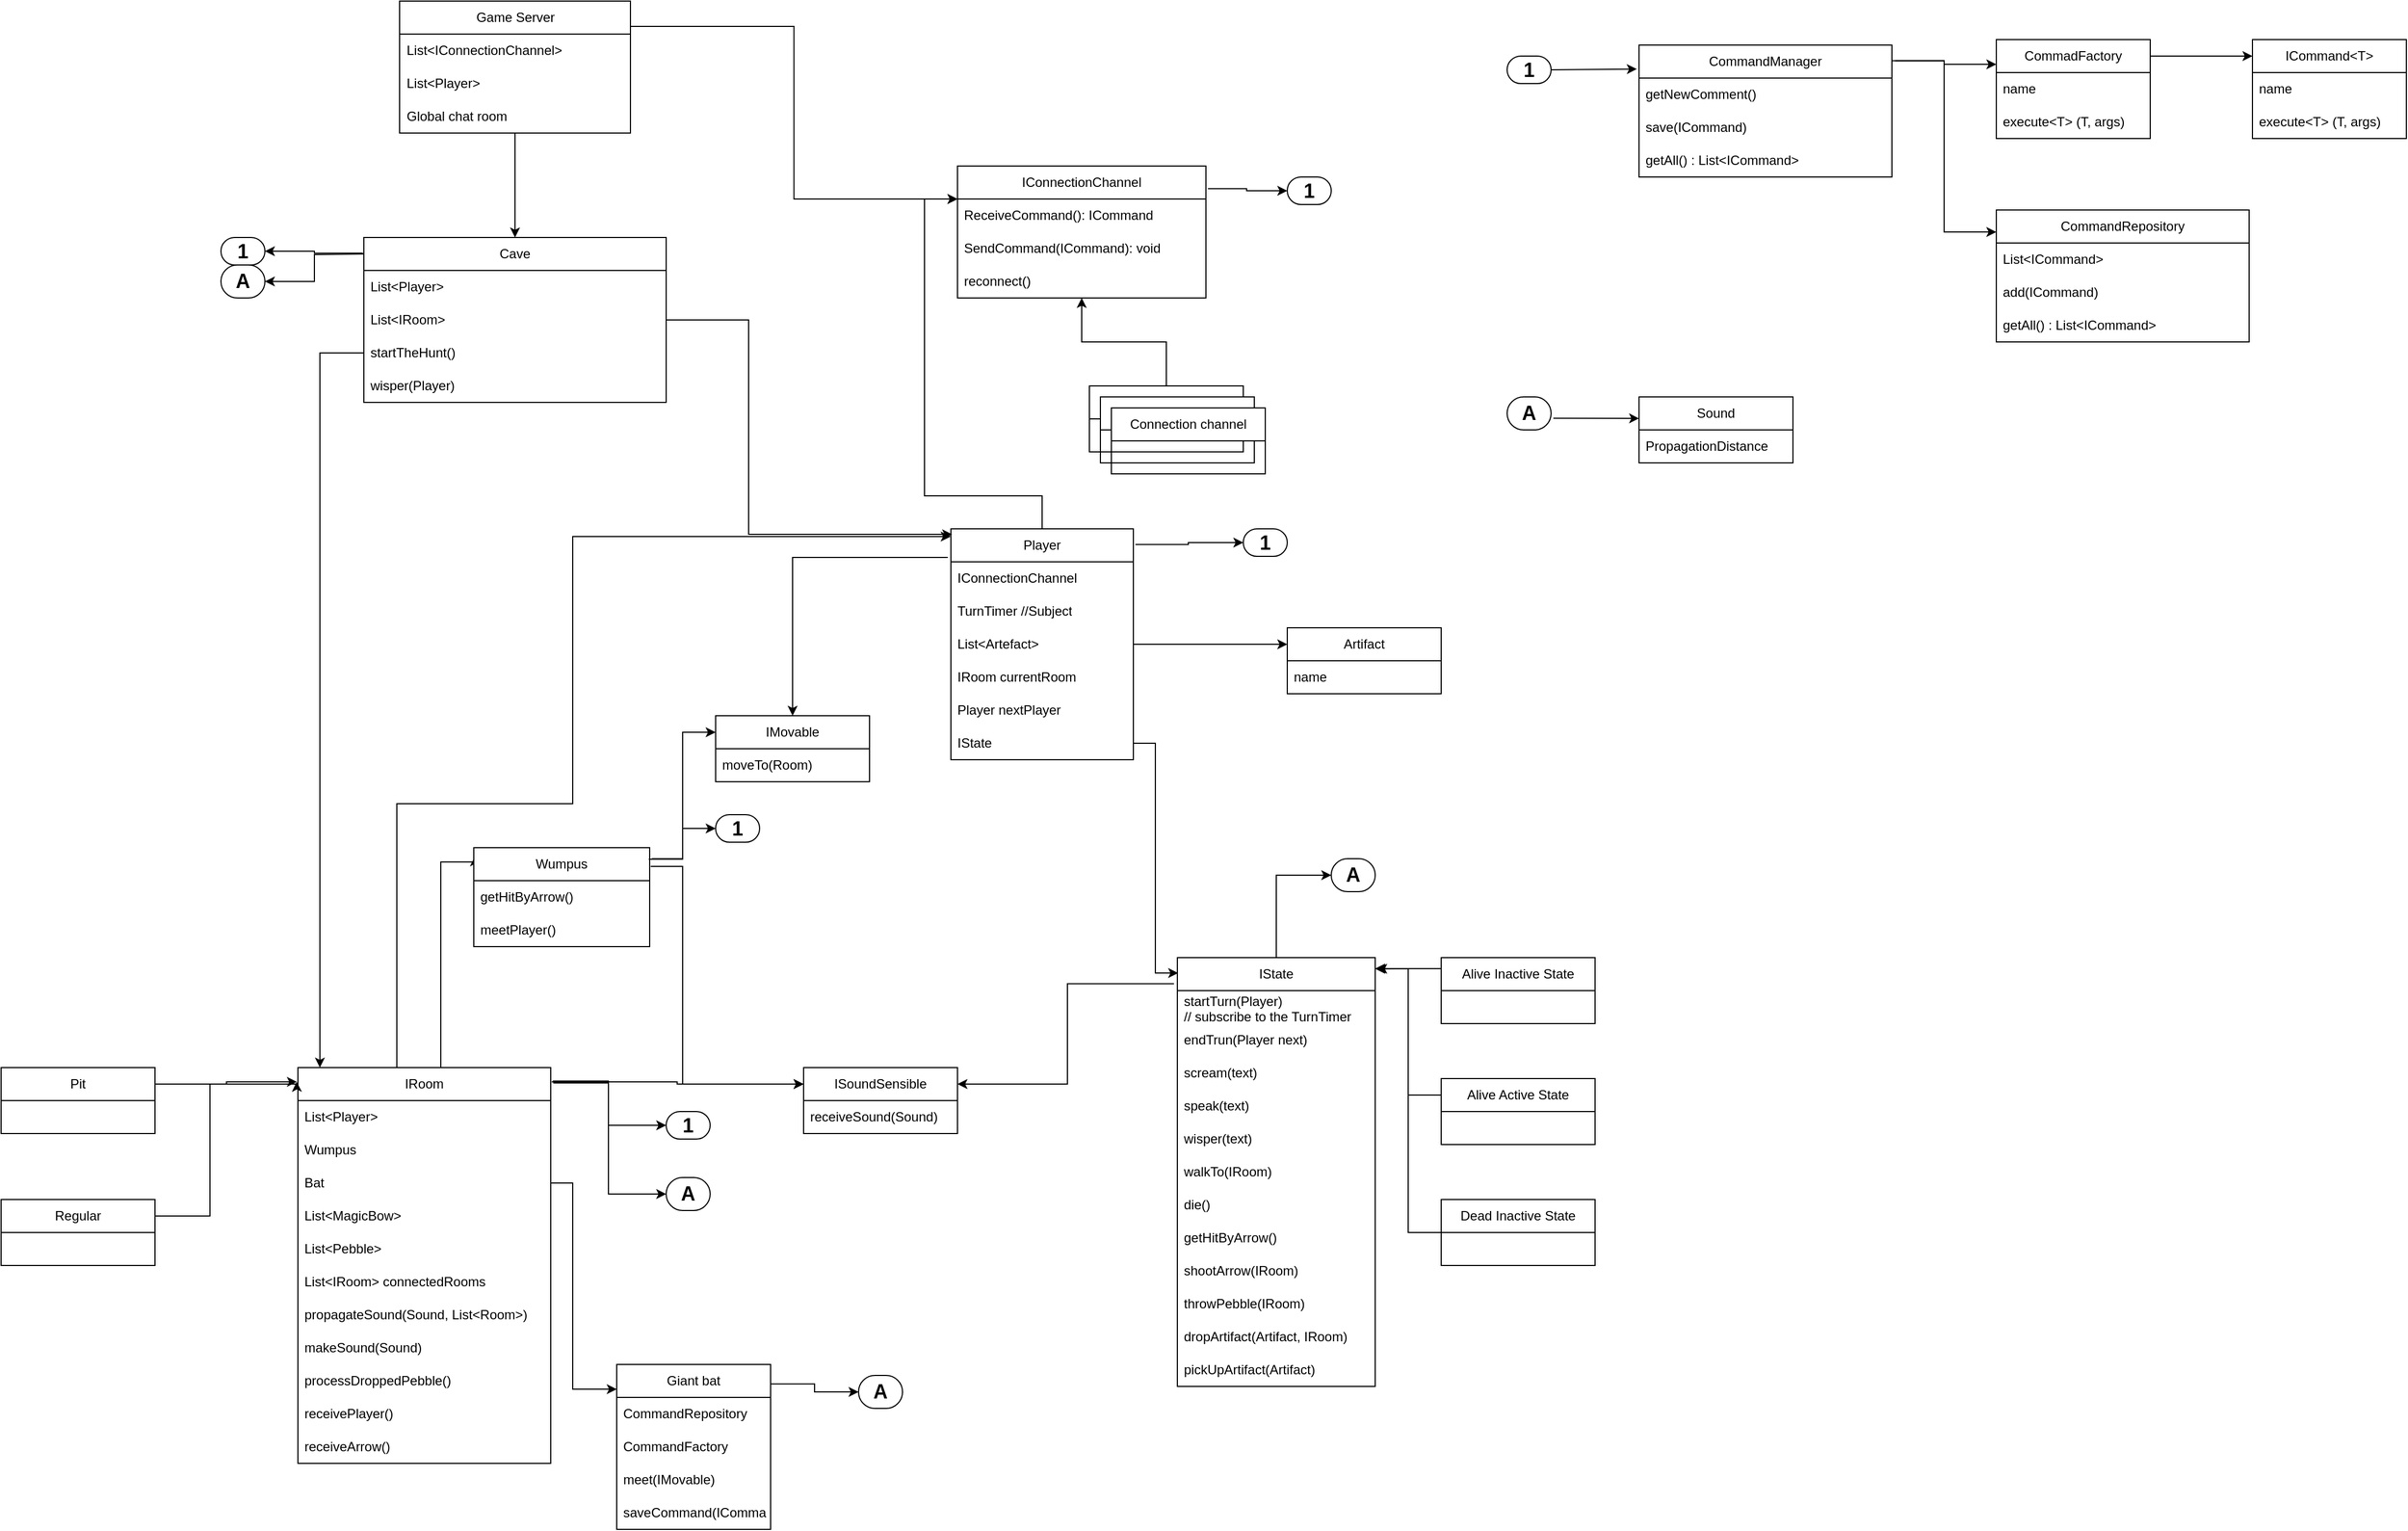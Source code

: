 <mxfile version="20.7.4" type="device"><diagram id="WUSF-0RcLxxnMN2_P921" name="Page-1"><mxGraphModel dx="3012" dy="2507" grid="1" gridSize="10" guides="1" tooltips="1" connect="1" arrows="1" fold="1" page="1" pageScale="1" pageWidth="827" pageHeight="1169" math="0" shadow="0"><root><mxCell id="0"/><mxCell id="1" parent="0"/><mxCell id="GNSdB2UQYnpSyCBs2SAQ-117" style="edgeStyle=orthogonalEdgeStyle;rounded=0;jumpStyle=arc;orthogonalLoop=1;jettySize=auto;html=1;entryX=1;entryY=0.5;entryDx=0;entryDy=0;exitX=-0.003;exitY=0.095;exitDx=0;exitDy=0;exitPerimeter=0;" edge="1" parent="1" source="4XD1L-OZV411vgD6MVe3-1" target="GNSdB2UQYnpSyCBs2SAQ-116"><mxGeometry relative="1" as="geometry"/></mxCell><mxCell id="GNSdB2UQYnpSyCBs2SAQ-124" style="edgeStyle=orthogonalEdgeStyle;rounded=0;jumpStyle=arc;orthogonalLoop=1;jettySize=auto;html=1;entryX=1;entryY=0.5;entryDx=0;entryDy=0;" edge="1" parent="1" target="GNSdB2UQYnpSyCBs2SAQ-123"><mxGeometry relative="1" as="geometry"><mxPoint x="-190" y="20" as="sourcePoint"/></mxGeometry></mxCell><mxCell id="4XD1L-OZV411vgD6MVe3-1" value="Cave" style="swimlane;fontStyle=0;childLayout=stackLayout;horizontal=1;startSize=30;horizontalStack=0;resizeParent=1;resizeParentMax=0;resizeLast=0;collapsible=1;marginBottom=0;whiteSpace=wrap;html=1;" parent="1" vertex="1"><mxGeometry x="-190" y="5" width="275" height="150" as="geometry"/></mxCell><mxCell id="4XD1L-OZV411vgD6MVe3-2" value="List&amp;lt;Player&amp;gt;" style="text;strokeColor=none;fillColor=none;align=left;verticalAlign=middle;spacingLeft=4;spacingRight=4;overflow=hidden;points=[[0,0.5],[1,0.5]];portConstraint=eastwest;rotatable=0;whiteSpace=wrap;html=1;" parent="4XD1L-OZV411vgD6MVe3-1" vertex="1"><mxGeometry y="30" width="275" height="30" as="geometry"/></mxCell><mxCell id="4XD1L-OZV411vgD6MVe3-3" value="List&amp;lt;IRoom&amp;gt;" style="text;strokeColor=none;fillColor=none;align=left;verticalAlign=middle;spacingLeft=4;spacingRight=4;overflow=hidden;points=[[0,0.5],[1,0.5]];portConstraint=eastwest;rotatable=0;whiteSpace=wrap;html=1;" parent="4XD1L-OZV411vgD6MVe3-1" vertex="1"><mxGeometry y="60" width="275" height="30" as="geometry"/></mxCell><mxCell id="4XD1L-OZV411vgD6MVe3-48" value="startTheHunt()" style="text;strokeColor=none;fillColor=none;align=left;verticalAlign=middle;spacingLeft=4;spacingRight=4;overflow=hidden;points=[[0,0.5],[1,0.5]];portConstraint=eastwest;rotatable=0;whiteSpace=wrap;html=1;" parent="4XD1L-OZV411vgD6MVe3-1" vertex="1"><mxGeometry y="90" width="275" height="30" as="geometry"/></mxCell><mxCell id="4XD1L-OZV411vgD6MVe3-49" value="wisper(Player)" style="text;strokeColor=none;fillColor=none;align=left;verticalAlign=middle;spacingLeft=4;spacingRight=4;overflow=hidden;points=[[0,0.5],[1,0.5]];portConstraint=eastwest;rotatable=0;whiteSpace=wrap;html=1;" parent="4XD1L-OZV411vgD6MVe3-1" vertex="1"><mxGeometry y="120" width="275" height="30" as="geometry"/></mxCell><mxCell id="4XD1L-OZV411vgD6MVe3-19" style="edgeStyle=orthogonalEdgeStyle;rounded=0;orthogonalLoop=1;jettySize=auto;html=1;entryX=0;entryY=0.25;entryDx=0;entryDy=0;exitX=0.998;exitY=0.192;exitDx=0;exitDy=0;exitPerimeter=0;" parent="1" source="4XD1L-OZV411vgD6MVe3-5" target="4XD1L-OZV411vgD6MVe3-13" edge="1"><mxGeometry relative="1" as="geometry"/></mxCell><mxCell id="4XD1L-OZV411vgD6MVe3-47" style="edgeStyle=orthogonalEdgeStyle;rounded=0;orthogonalLoop=1;jettySize=auto;html=1;" parent="1" source="4XD1L-OZV411vgD6MVe3-5" target="4XD1L-OZV411vgD6MVe3-1" edge="1"><mxGeometry relative="1" as="geometry"/></mxCell><mxCell id="4XD1L-OZV411vgD6MVe3-5" value="Game Server" style="swimlane;fontStyle=0;childLayout=stackLayout;horizontal=1;startSize=30;horizontalStack=0;resizeParent=1;resizeParentMax=0;resizeLast=0;collapsible=1;marginBottom=0;whiteSpace=wrap;html=1;" parent="1" vertex="1"><mxGeometry x="-157.5" y="-210" width="210" height="120" as="geometry"/></mxCell><mxCell id="4XD1L-OZV411vgD6MVe3-6" value="List&amp;lt;IConnectionChannel&amp;gt;" style="text;strokeColor=none;fillColor=none;align=left;verticalAlign=middle;spacingLeft=4;spacingRight=4;overflow=hidden;points=[[0,0.5],[1,0.5]];portConstraint=eastwest;rotatable=0;whiteSpace=wrap;html=1;" parent="4XD1L-OZV411vgD6MVe3-5" vertex="1"><mxGeometry y="30" width="210" height="30" as="geometry"/></mxCell><mxCell id="4XD1L-OZV411vgD6MVe3-7" value="List&amp;lt;Player&amp;gt;" style="text;strokeColor=none;fillColor=none;align=left;verticalAlign=middle;spacingLeft=4;spacingRight=4;overflow=hidden;points=[[0,0.5],[1,0.5]];portConstraint=eastwest;rotatable=0;whiteSpace=wrap;html=1;" parent="4XD1L-OZV411vgD6MVe3-5" vertex="1"><mxGeometry y="60" width="210" height="30" as="geometry"/></mxCell><mxCell id="4XD1L-OZV411vgD6MVe3-25" value="Global chat room" style="text;strokeColor=none;fillColor=none;align=left;verticalAlign=middle;spacingLeft=4;spacingRight=4;overflow=hidden;points=[[0,0.5],[1,0.5]];portConstraint=eastwest;rotatable=0;whiteSpace=wrap;html=1;" parent="4XD1L-OZV411vgD6MVe3-5" vertex="1"><mxGeometry y="90" width="210" height="30" as="geometry"/></mxCell><mxCell id="4XD1L-OZV411vgD6MVe3-20" style="edgeStyle=orthogonalEdgeStyle;rounded=0;orthogonalLoop=1;jettySize=auto;html=1;entryX=0.5;entryY=1;entryDx=0;entryDy=0;" parent="1" source="4XD1L-OZV411vgD6MVe3-9" target="4XD1L-OZV411vgD6MVe3-13" edge="1"><mxGeometry relative="1" as="geometry"/></mxCell><mxCell id="4XD1L-OZV411vgD6MVe3-9" value="Connection channel" style="swimlane;fontStyle=0;childLayout=stackLayout;horizontal=1;startSize=30;horizontalStack=0;resizeParent=1;resizeParentMax=0;resizeLast=0;collapsible=1;marginBottom=0;whiteSpace=wrap;html=1;" parent="1" vertex="1"><mxGeometry x="470" y="140" width="140" height="60" as="geometry"/></mxCell><mxCell id="GNSdB2UQYnpSyCBs2SAQ-88" style="edgeStyle=orthogonalEdgeStyle;rounded=0;jumpStyle=arc;orthogonalLoop=1;jettySize=auto;html=1;exitX=1.008;exitY=0.172;exitDx=0;exitDy=0;exitPerimeter=0;" edge="1" parent="1" source="4XD1L-OZV411vgD6MVe3-13" target="GNSdB2UQYnpSyCBs2SAQ-87"><mxGeometry relative="1" as="geometry"/></mxCell><mxCell id="4XD1L-OZV411vgD6MVe3-13" value="IConnectionChannel" style="swimlane;fontStyle=0;childLayout=stackLayout;horizontal=1;startSize=30;horizontalStack=0;resizeParent=1;resizeParentMax=0;resizeLast=0;collapsible=1;marginBottom=0;whiteSpace=wrap;html=1;" parent="1" vertex="1"><mxGeometry x="350" y="-60" width="226" height="120" as="geometry"/></mxCell><mxCell id="4XD1L-OZV411vgD6MVe3-75" value="ReceiveCommand(): ICommand" style="text;strokeColor=none;fillColor=none;align=left;verticalAlign=middle;spacingLeft=4;spacingRight=4;overflow=hidden;points=[[0,0.5],[1,0.5]];portConstraint=eastwest;rotatable=0;whiteSpace=wrap;html=1;" parent="4XD1L-OZV411vgD6MVe3-13" vertex="1"><mxGeometry y="30" width="226" height="30" as="geometry"/></mxCell><mxCell id="4XD1L-OZV411vgD6MVe3-97" value="SendCommand(ICommand): void" style="text;strokeColor=none;fillColor=none;align=left;verticalAlign=middle;spacingLeft=4;spacingRight=4;overflow=hidden;points=[[0,0.5],[1,0.5]];portConstraint=eastwest;rotatable=0;whiteSpace=wrap;html=1;" parent="4XD1L-OZV411vgD6MVe3-13" vertex="1"><mxGeometry y="60" width="226" height="30" as="geometry"/></mxCell><mxCell id="GNSdB2UQYnpSyCBs2SAQ-100" value="reconnect()" style="text;strokeColor=none;fillColor=none;align=left;verticalAlign=middle;spacingLeft=4;spacingRight=4;overflow=hidden;points=[[0,0.5],[1,0.5]];portConstraint=eastwest;rotatable=0;whiteSpace=wrap;html=1;" vertex="1" parent="4XD1L-OZV411vgD6MVe3-13"><mxGeometry y="90" width="226" height="30" as="geometry"/></mxCell><mxCell id="4XD1L-OZV411vgD6MVe3-17" value="Connection channel" style="swimlane;fontStyle=0;childLayout=stackLayout;horizontal=1;startSize=30;horizontalStack=0;resizeParent=1;resizeParentMax=0;resizeLast=0;collapsible=1;marginBottom=0;whiteSpace=wrap;html=1;" parent="1" vertex="1"><mxGeometry x="480" y="150" width="140" height="60" as="geometry"/></mxCell><mxCell id="4XD1L-OZV411vgD6MVe3-18" value="Connection channel" style="swimlane;fontStyle=0;childLayout=stackLayout;horizontal=1;startSize=30;horizontalStack=0;resizeParent=1;resizeParentMax=0;resizeLast=0;collapsible=1;marginBottom=0;whiteSpace=wrap;html=1;" parent="1" vertex="1"><mxGeometry x="490" y="160" width="140" height="60" as="geometry"/></mxCell><mxCell id="4XD1L-OZV411vgD6MVe3-61" style="edgeStyle=orthogonalEdgeStyle;rounded=0;orthogonalLoop=1;jettySize=auto;html=1;exitX=0.5;exitY=0;exitDx=0;exitDy=0;entryX=0;entryY=0.25;entryDx=0;entryDy=0;" parent="1" source="4XD1L-OZV411vgD6MVe3-28" target="4XD1L-OZV411vgD6MVe3-13" edge="1"><mxGeometry relative="1" as="geometry"><Array as="points"><mxPoint x="414" y="240"/><mxPoint x="320" y="240"/><mxPoint x="320" y="23"/></Array></mxGeometry></mxCell><mxCell id="GNSdB2UQYnpSyCBs2SAQ-5" style="edgeStyle=orthogonalEdgeStyle;rounded=0;orthogonalLoop=1;jettySize=auto;html=1;exitX=-0.017;exitY=-0.133;exitDx=0;exitDy=0;exitPerimeter=0;" edge="1" parent="1" source="4XD1L-OZV411vgD6MVe3-29" target="4XD1L-OZV411vgD6MVe3-148"><mxGeometry relative="1" as="geometry"/></mxCell><mxCell id="GNSdB2UQYnpSyCBs2SAQ-91" style="edgeStyle=orthogonalEdgeStyle;rounded=0;jumpStyle=arc;orthogonalLoop=1;jettySize=auto;html=1;entryX=0;entryY=0.5;entryDx=0;entryDy=0;exitX=1.011;exitY=0.068;exitDx=0;exitDy=0;exitPerimeter=0;" edge="1" parent="1" source="4XD1L-OZV411vgD6MVe3-28" target="GNSdB2UQYnpSyCBs2SAQ-90"><mxGeometry relative="1" as="geometry"/></mxCell><mxCell id="4XD1L-OZV411vgD6MVe3-28" value="Player" style="swimlane;fontStyle=0;childLayout=stackLayout;horizontal=1;startSize=30;horizontalStack=0;resizeParent=1;resizeParentMax=0;resizeLast=0;collapsible=1;marginBottom=0;whiteSpace=wrap;html=1;" parent="1" vertex="1"><mxGeometry x="344" y="270" width="166" height="210" as="geometry"/></mxCell><mxCell id="4XD1L-OZV411vgD6MVe3-29" value="IConnectionChannel" style="text;strokeColor=none;fillColor=none;align=left;verticalAlign=middle;spacingLeft=4;spacingRight=4;overflow=hidden;points=[[0,0.5],[1,0.5]];portConstraint=eastwest;rotatable=0;whiteSpace=wrap;html=1;" parent="4XD1L-OZV411vgD6MVe3-28" vertex="1"><mxGeometry y="30" width="166" height="30" as="geometry"/></mxCell><mxCell id="4XD1L-OZV411vgD6MVe3-56" value="TurnTimer //Subject" style="text;strokeColor=none;fillColor=none;align=left;verticalAlign=middle;spacingLeft=4;spacingRight=4;overflow=hidden;points=[[0,0.5],[1,0.5]];portConstraint=eastwest;rotatable=0;whiteSpace=wrap;html=1;" parent="4XD1L-OZV411vgD6MVe3-28" vertex="1"><mxGeometry y="60" width="166" height="30" as="geometry"/></mxCell><mxCell id="4XD1L-OZV411vgD6MVe3-30" value="List&amp;lt;Artefact&amp;gt;" style="text;strokeColor=none;fillColor=none;align=left;verticalAlign=middle;spacingLeft=4;spacingRight=4;overflow=hidden;points=[[0,0.5],[1,0.5]];portConstraint=eastwest;rotatable=0;whiteSpace=wrap;html=1;" parent="4XD1L-OZV411vgD6MVe3-28" vertex="1"><mxGeometry y="90" width="166" height="30" as="geometry"/></mxCell><mxCell id="4XD1L-OZV411vgD6MVe3-31" value="IRoom currentRoom" style="text;strokeColor=none;fillColor=none;align=left;verticalAlign=middle;spacingLeft=4;spacingRight=4;overflow=hidden;points=[[0,0.5],[1,0.5]];portConstraint=eastwest;rotatable=0;whiteSpace=wrap;html=1;" parent="4XD1L-OZV411vgD6MVe3-28" vertex="1"><mxGeometry y="120" width="166" height="30" as="geometry"/></mxCell><mxCell id="4XD1L-OZV411vgD6MVe3-32" value="Player nextPlayer" style="text;strokeColor=none;fillColor=none;align=left;verticalAlign=middle;spacingLeft=4;spacingRight=4;overflow=hidden;points=[[0,0.5],[1,0.5]];portConstraint=eastwest;rotatable=0;whiteSpace=wrap;html=1;" parent="4XD1L-OZV411vgD6MVe3-28" vertex="1"><mxGeometry y="150" width="166" height="30" as="geometry"/></mxCell><mxCell id="4XD1L-OZV411vgD6MVe3-62" value="IState" style="text;strokeColor=none;fillColor=none;align=left;verticalAlign=middle;spacingLeft=4;spacingRight=4;overflow=hidden;points=[[0,0.5],[1,0.5]];portConstraint=eastwest;rotatable=0;whiteSpace=wrap;html=1;" parent="4XD1L-OZV411vgD6MVe3-28" vertex="1"><mxGeometry y="180" width="166" height="30" as="geometry"/></mxCell><mxCell id="GNSdB2UQYnpSyCBs2SAQ-75" style="edgeStyle=orthogonalEdgeStyle;rounded=0;jumpStyle=arc;orthogonalLoop=1;jettySize=auto;html=1;exitX=1;exitY=0.25;exitDx=0;exitDy=0;entryX=-0.004;entryY=0.036;entryDx=0;entryDy=0;entryPerimeter=0;" edge="1" parent="1" source="4XD1L-OZV411vgD6MVe3-33" target="4XD1L-OZV411vgD6MVe3-36"><mxGeometry relative="1" as="geometry"/></mxCell><mxCell id="4XD1L-OZV411vgD6MVe3-33" value="Pit" style="swimlane;fontStyle=0;childLayout=stackLayout;horizontal=1;startSize=30;horizontalStack=0;resizeParent=1;resizeParentMax=0;resizeLast=0;collapsible=1;marginBottom=0;whiteSpace=wrap;html=1;" parent="1" vertex="1"><mxGeometry x="-520" y="760" width="140" height="60" as="geometry"/></mxCell><mxCell id="GNSdB2UQYnpSyCBs2SAQ-55" style="edgeStyle=orthogonalEdgeStyle;rounded=0;jumpStyle=arc;orthogonalLoop=1;jettySize=auto;html=1;entryX=0;entryY=0.25;entryDx=0;entryDy=0;exitX=1.004;exitY=0.036;exitDx=0;exitDy=0;exitPerimeter=0;" edge="1" parent="1" source="4XD1L-OZV411vgD6MVe3-36" target="GNSdB2UQYnpSyCBs2SAQ-52"><mxGeometry relative="1" as="geometry"/></mxCell><mxCell id="GNSdB2UQYnpSyCBs2SAQ-63" style="edgeStyle=orthogonalEdgeStyle;rounded=0;jumpStyle=arc;orthogonalLoop=1;jettySize=auto;html=1;exitX=0.25;exitY=0;exitDx=0;exitDy=0;entryX=0.006;entryY=0.087;entryDx=0;entryDy=0;entryPerimeter=0;" edge="1" parent="1" source="4XD1L-OZV411vgD6MVe3-36" target="4XD1L-OZV411vgD6MVe3-98"><mxGeometry relative="1" as="geometry"><Array as="points"><mxPoint x="-120" y="760"/><mxPoint x="-120" y="573"/></Array></mxGeometry></mxCell><mxCell id="GNSdB2UQYnpSyCBs2SAQ-65" style="edgeStyle=orthogonalEdgeStyle;rounded=0;jumpStyle=arc;orthogonalLoop=1;jettySize=auto;html=1;entryX=-0.001;entryY=0.032;entryDx=0;entryDy=0;entryPerimeter=0;" edge="1" parent="1" source="4XD1L-OZV411vgD6MVe3-36" target="4XD1L-OZV411vgD6MVe3-28"><mxGeometry relative="1" as="geometry"><mxPoint x="250" y="260" as="targetPoint"/><Array as="points"><mxPoint x="-160" y="520"/><mxPoint y="520"/><mxPoint y="277"/><mxPoint x="344" y="277"/></Array></mxGeometry></mxCell><mxCell id="GNSdB2UQYnpSyCBs2SAQ-105" style="edgeStyle=orthogonalEdgeStyle;rounded=0;jumpStyle=arc;orthogonalLoop=1;jettySize=auto;html=1;entryX=0;entryY=0.5;entryDx=0;entryDy=0;exitX=1.008;exitY=0.034;exitDx=0;exitDy=0;exitPerimeter=0;" edge="1" parent="1" source="4XD1L-OZV411vgD6MVe3-36" target="GNSdB2UQYnpSyCBs2SAQ-103"><mxGeometry relative="1" as="geometry"/></mxCell><mxCell id="GNSdB2UQYnpSyCBs2SAQ-122" style="edgeStyle=orthogonalEdgeStyle;rounded=0;jumpStyle=arc;orthogonalLoop=1;jettySize=auto;html=1;entryX=0;entryY=0.5;entryDx=0;entryDy=0;exitX=1.01;exitY=0.039;exitDx=0;exitDy=0;exitPerimeter=0;" edge="1" parent="1" source="4XD1L-OZV411vgD6MVe3-36" target="GNSdB2UQYnpSyCBs2SAQ-121"><mxGeometry relative="1" as="geometry"/></mxCell><mxCell id="4XD1L-OZV411vgD6MVe3-36" value="IRoom" style="swimlane;fontStyle=0;childLayout=stackLayout;horizontal=1;startSize=30;horizontalStack=0;resizeParent=1;resizeParentMax=0;resizeLast=0;collapsible=1;marginBottom=0;whiteSpace=wrap;html=1;" parent="1" vertex="1"><mxGeometry x="-250" y="760" width="230" height="360" as="geometry"/></mxCell><mxCell id="4XD1L-OZV411vgD6MVe3-37" value="List&amp;lt;Player&amp;gt;" style="text;strokeColor=none;fillColor=none;align=left;verticalAlign=middle;spacingLeft=4;spacingRight=4;overflow=hidden;points=[[0,0.5],[1,0.5]];portConstraint=eastwest;rotatable=0;whiteSpace=wrap;html=1;" parent="4XD1L-OZV411vgD6MVe3-36" vertex="1"><mxGeometry y="30" width="230" height="30" as="geometry"/></mxCell><mxCell id="4XD1L-OZV411vgD6MVe3-58" value="Wumpus" style="text;strokeColor=none;fillColor=none;align=left;verticalAlign=middle;spacingLeft=4;spacingRight=4;overflow=hidden;points=[[0,0.5],[1,0.5]];portConstraint=eastwest;rotatable=0;whiteSpace=wrap;html=1;" parent="4XD1L-OZV411vgD6MVe3-36" vertex="1"><mxGeometry y="60" width="230" height="30" as="geometry"/></mxCell><mxCell id="4XD1L-OZV411vgD6MVe3-57" value="Bat" style="text;strokeColor=none;fillColor=none;align=left;verticalAlign=middle;spacingLeft=4;spacingRight=4;overflow=hidden;points=[[0,0.5],[1,0.5]];portConstraint=eastwest;rotatable=0;whiteSpace=wrap;html=1;" parent="4XD1L-OZV411vgD6MVe3-36" vertex="1"><mxGeometry y="90" width="230" height="30" as="geometry"/></mxCell><mxCell id="4XD1L-OZV411vgD6MVe3-59" value="List&amp;lt;MagicBow&amp;gt;" style="text;strokeColor=none;fillColor=none;align=left;verticalAlign=middle;spacingLeft=4;spacingRight=4;overflow=hidden;points=[[0,0.5],[1,0.5]];portConstraint=eastwest;rotatable=0;whiteSpace=wrap;html=1;" parent="4XD1L-OZV411vgD6MVe3-36" vertex="1"><mxGeometry y="120" width="230" height="30" as="geometry"/></mxCell><mxCell id="4XD1L-OZV411vgD6MVe3-60" value="List&amp;lt;Pebble&amp;gt;" style="text;strokeColor=none;fillColor=none;align=left;verticalAlign=middle;spacingLeft=4;spacingRight=4;overflow=hidden;points=[[0,0.5],[1,0.5]];portConstraint=eastwest;rotatable=0;whiteSpace=wrap;html=1;" parent="4XD1L-OZV411vgD6MVe3-36" vertex="1"><mxGeometry y="150" width="230" height="30" as="geometry"/></mxCell><mxCell id="4XD1L-OZV411vgD6MVe3-38" value="List&amp;lt;IRoom&amp;gt; connectedRooms" style="text;strokeColor=none;fillColor=none;align=left;verticalAlign=middle;spacingLeft=4;spacingRight=4;overflow=hidden;points=[[0,0.5],[1,0.5]];portConstraint=eastwest;rotatable=0;whiteSpace=wrap;html=1;" parent="4XD1L-OZV411vgD6MVe3-36" vertex="1"><mxGeometry y="180" width="230" height="30" as="geometry"/></mxCell><mxCell id="4XD1L-OZV411vgD6MVe3-125" value="propagateSound(Sound, List&amp;lt;Room&amp;gt;)" style="text;strokeColor=none;fillColor=none;align=left;verticalAlign=middle;spacingLeft=4;spacingRight=4;overflow=hidden;points=[[0,0.5],[1,0.5]];portConstraint=eastwest;rotatable=0;whiteSpace=wrap;html=1;" parent="4XD1L-OZV411vgD6MVe3-36" vertex="1"><mxGeometry y="210" width="230" height="30" as="geometry"/></mxCell><mxCell id="4XD1L-OZV411vgD6MVe3-128" value="makeSound(Sound)" style="text;strokeColor=none;fillColor=none;align=left;verticalAlign=middle;spacingLeft=4;spacingRight=4;overflow=hidden;points=[[0,0.5],[1,0.5]];portConstraint=eastwest;rotatable=0;whiteSpace=wrap;html=1;" parent="4XD1L-OZV411vgD6MVe3-36" vertex="1"><mxGeometry y="240" width="230" height="30" as="geometry"/></mxCell><mxCell id="4XD1L-OZV411vgD6MVe3-123" value="processDroppedPebble()" style="text;strokeColor=none;fillColor=none;align=left;verticalAlign=middle;spacingLeft=4;spacingRight=4;overflow=hidden;points=[[0,0.5],[1,0.5]];portConstraint=eastwest;rotatable=0;whiteSpace=wrap;html=1;" parent="4XD1L-OZV411vgD6MVe3-36" vertex="1"><mxGeometry y="270" width="230" height="30" as="geometry"/></mxCell><mxCell id="4XD1L-OZV411vgD6MVe3-127" value="receivePlayer()" style="text;strokeColor=none;fillColor=none;align=left;verticalAlign=middle;spacingLeft=4;spacingRight=4;overflow=hidden;points=[[0,0.5],[1,0.5]];portConstraint=eastwest;rotatable=0;whiteSpace=wrap;html=1;" parent="4XD1L-OZV411vgD6MVe3-36" vertex="1"><mxGeometry y="300" width="230" height="30" as="geometry"/></mxCell><mxCell id="4XD1L-OZV411vgD6MVe3-126" value="receiveArrow()" style="text;strokeColor=none;fillColor=none;align=left;verticalAlign=middle;spacingLeft=4;spacingRight=4;overflow=hidden;points=[[0,0.5],[1,0.5]];portConstraint=eastwest;rotatable=0;whiteSpace=wrap;html=1;" parent="4XD1L-OZV411vgD6MVe3-36" vertex="1"><mxGeometry y="330" width="230" height="30" as="geometry"/></mxCell><mxCell id="GNSdB2UQYnpSyCBs2SAQ-76" style="edgeStyle=orthogonalEdgeStyle;rounded=0;jumpStyle=arc;orthogonalLoop=1;jettySize=auto;html=1;exitX=1;exitY=0.25;exitDx=0;exitDy=0;entryX=-0.005;entryY=0.036;entryDx=0;entryDy=0;entryPerimeter=0;" edge="1" parent="1" source="4XD1L-OZV411vgD6MVe3-39" target="4XD1L-OZV411vgD6MVe3-36"><mxGeometry relative="1" as="geometry"><mxPoint x="-250" y="770" as="targetPoint"/><Array as="points"><mxPoint x="-330" y="895"/><mxPoint x="-330" y="775"/></Array></mxGeometry></mxCell><mxCell id="4XD1L-OZV411vgD6MVe3-39" value="Regular" style="swimlane;fontStyle=0;childLayout=stackLayout;horizontal=1;startSize=30;horizontalStack=0;resizeParent=1;resizeParentMax=0;resizeLast=0;collapsible=1;marginBottom=0;whiteSpace=wrap;html=1;" parent="1" vertex="1"><mxGeometry x="-520" y="880" width="140" height="60" as="geometry"/></mxCell><mxCell id="4XD1L-OZV411vgD6MVe3-42" value="Sound" style="swimlane;fontStyle=0;childLayout=stackLayout;horizontal=1;startSize=30;horizontalStack=0;resizeParent=1;resizeParentMax=0;resizeLast=0;collapsible=1;marginBottom=0;whiteSpace=wrap;html=1;" parent="1" vertex="1"><mxGeometry x="970" y="150" width="140" height="60" as="geometry"/></mxCell><mxCell id="4XD1L-OZV411vgD6MVe3-43" value="PropagationDistance" style="text;strokeColor=none;fillColor=none;align=left;verticalAlign=middle;spacingLeft=4;spacingRight=4;overflow=hidden;points=[[0,0.5],[1,0.5]];portConstraint=eastwest;rotatable=0;whiteSpace=wrap;html=1;" parent="4XD1L-OZV411vgD6MVe3-42" vertex="1"><mxGeometry y="30" width="140" height="30" as="geometry"/></mxCell><mxCell id="4XD1L-OZV411vgD6MVe3-51" value="ICommand&amp;lt;T&amp;gt;" style="swimlane;fontStyle=0;childLayout=stackLayout;horizontal=1;startSize=30;horizontalStack=0;resizeParent=1;resizeParentMax=0;resizeLast=0;collapsible=1;marginBottom=0;whiteSpace=wrap;html=1;" parent="1" vertex="1"><mxGeometry x="1528" y="-175" width="140" height="90" as="geometry"/></mxCell><mxCell id="4XD1L-OZV411vgD6MVe3-53" value="name" style="text;strokeColor=none;fillColor=none;align=left;verticalAlign=middle;spacingLeft=4;spacingRight=4;overflow=hidden;points=[[0,0.5],[1,0.5]];portConstraint=eastwest;rotatable=0;whiteSpace=wrap;html=1;" parent="4XD1L-OZV411vgD6MVe3-51" vertex="1"><mxGeometry y="30" width="140" height="30" as="geometry"/></mxCell><mxCell id="4XD1L-OZV411vgD6MVe3-52" value="execute&amp;lt;T&amp;gt; (T, args)" style="text;strokeColor=none;fillColor=none;align=left;verticalAlign=middle;spacingLeft=4;spacingRight=4;overflow=hidden;points=[[0,0.5],[1,0.5]];portConstraint=eastwest;rotatable=0;whiteSpace=wrap;html=1;" parent="4XD1L-OZV411vgD6MVe3-51" vertex="1"><mxGeometry y="60" width="140" height="30" as="geometry"/></mxCell><mxCell id="GNSdB2UQYnpSyCBs2SAQ-54" style="edgeStyle=orthogonalEdgeStyle;rounded=0;orthogonalLoop=1;jettySize=auto;html=1;entryX=1;entryY=0.25;entryDx=0;entryDy=0;exitX=-0.017;exitY=0.061;exitDx=0;exitDy=0;exitPerimeter=0;jumpStyle=arc;" edge="1" parent="1" source="4XD1L-OZV411vgD6MVe3-63" target="GNSdB2UQYnpSyCBs2SAQ-52"><mxGeometry relative="1" as="geometry"/></mxCell><mxCell id="GNSdB2UQYnpSyCBs2SAQ-120" style="edgeStyle=orthogonalEdgeStyle;rounded=0;jumpStyle=arc;orthogonalLoop=1;jettySize=auto;html=1;entryX=0;entryY=0.5;entryDx=0;entryDy=0;" edge="1" parent="1" source="4XD1L-OZV411vgD6MVe3-63" target="GNSdB2UQYnpSyCBs2SAQ-119"><mxGeometry relative="1" as="geometry"/></mxCell><mxCell id="4XD1L-OZV411vgD6MVe3-63" value="IState" style="swimlane;fontStyle=0;childLayout=stackLayout;horizontal=1;startSize=30;horizontalStack=0;resizeParent=1;resizeParentMax=0;resizeLast=0;collapsible=1;marginBottom=0;whiteSpace=wrap;html=1;" parent="1" vertex="1"><mxGeometry x="550" y="660" width="180" height="390" as="geometry"/></mxCell><mxCell id="4XD1L-OZV411vgD6MVe3-54" value="startTurn(Player) &lt;br&gt;// subscribe to the TurnTimer&amp;nbsp;" style="text;strokeColor=none;fillColor=none;align=left;verticalAlign=middle;spacingLeft=4;spacingRight=4;overflow=hidden;points=[[0,0.5],[1,0.5]];portConstraint=eastwest;rotatable=0;whiteSpace=wrap;html=1;" parent="4XD1L-OZV411vgD6MVe3-63" vertex="1"><mxGeometry y="30" width="180" height="30" as="geometry"/></mxCell><mxCell id="GNSdB2UQYnpSyCBs2SAQ-35" value="endTrun(Player next)" style="text;strokeColor=none;fillColor=none;align=left;verticalAlign=middle;spacingLeft=4;spacingRight=4;overflow=hidden;points=[[0,0.5],[1,0.5]];portConstraint=eastwest;rotatable=0;whiteSpace=wrap;html=1;" vertex="1" parent="4XD1L-OZV411vgD6MVe3-63"><mxGeometry y="60" width="180" height="30" as="geometry"/></mxCell><mxCell id="GNSdB2UQYnpSyCBs2SAQ-33" value="scream(text)" style="text;strokeColor=none;fillColor=none;align=left;verticalAlign=middle;spacingLeft=4;spacingRight=4;overflow=hidden;points=[[0,0.5],[1,0.5]];portConstraint=eastwest;rotatable=0;whiteSpace=wrap;html=1;" vertex="1" parent="4XD1L-OZV411vgD6MVe3-63"><mxGeometry y="90" width="180" height="30" as="geometry"/></mxCell><mxCell id="GNSdB2UQYnpSyCBs2SAQ-32" value="speak(text)" style="text;strokeColor=none;fillColor=none;align=left;verticalAlign=middle;spacingLeft=4;spacingRight=4;overflow=hidden;points=[[0,0.5],[1,0.5]];portConstraint=eastwest;rotatable=0;whiteSpace=wrap;html=1;" vertex="1" parent="4XD1L-OZV411vgD6MVe3-63"><mxGeometry y="120" width="180" height="30" as="geometry"/></mxCell><mxCell id="GNSdB2UQYnpSyCBs2SAQ-31" value="wisper(text)" style="text;strokeColor=none;fillColor=none;align=left;verticalAlign=middle;spacingLeft=4;spacingRight=4;overflow=hidden;points=[[0,0.5],[1,0.5]];portConstraint=eastwest;rotatable=0;whiteSpace=wrap;html=1;" vertex="1" parent="4XD1L-OZV411vgD6MVe3-63"><mxGeometry y="150" width="180" height="30" as="geometry"/></mxCell><mxCell id="GNSdB2UQYnpSyCBs2SAQ-30" value="walkTo(IRoom)" style="text;strokeColor=none;fillColor=none;align=left;verticalAlign=middle;spacingLeft=4;spacingRight=4;overflow=hidden;points=[[0,0.5],[1,0.5]];portConstraint=eastwest;rotatable=0;whiteSpace=wrap;html=1;" vertex="1" parent="4XD1L-OZV411vgD6MVe3-63"><mxGeometry y="180" width="180" height="30" as="geometry"/></mxCell><mxCell id="GNSdB2UQYnpSyCBs2SAQ-29" value="die()" style="text;strokeColor=none;fillColor=none;align=left;verticalAlign=middle;spacingLeft=4;spacingRight=4;overflow=hidden;points=[[0,0.5],[1,0.5]];portConstraint=eastwest;rotatable=0;whiteSpace=wrap;html=1;" vertex="1" parent="4XD1L-OZV411vgD6MVe3-63"><mxGeometry y="210" width="180" height="30" as="geometry"/></mxCell><mxCell id="GNSdB2UQYnpSyCBs2SAQ-28" value="getHitByArrow()" style="text;strokeColor=none;fillColor=none;align=left;verticalAlign=middle;spacingLeft=4;spacingRight=4;overflow=hidden;points=[[0,0.5],[1,0.5]];portConstraint=eastwest;rotatable=0;whiteSpace=wrap;html=1;" vertex="1" parent="4XD1L-OZV411vgD6MVe3-63"><mxGeometry y="240" width="180" height="30" as="geometry"/></mxCell><mxCell id="GNSdB2UQYnpSyCBs2SAQ-27" value="shootArrow(IRoom)" style="text;strokeColor=none;fillColor=none;align=left;verticalAlign=middle;spacingLeft=4;spacingRight=4;overflow=hidden;points=[[0,0.5],[1,0.5]];portConstraint=eastwest;rotatable=0;whiteSpace=wrap;html=1;" vertex="1" parent="4XD1L-OZV411vgD6MVe3-63"><mxGeometry y="270" width="180" height="30" as="geometry"/></mxCell><mxCell id="GNSdB2UQYnpSyCBs2SAQ-26" value="throwPebble(IRoom)" style="text;strokeColor=none;fillColor=none;align=left;verticalAlign=middle;spacingLeft=4;spacingRight=4;overflow=hidden;points=[[0,0.5],[1,0.5]];portConstraint=eastwest;rotatable=0;whiteSpace=wrap;html=1;" vertex="1" parent="4XD1L-OZV411vgD6MVe3-63"><mxGeometry y="300" width="180" height="30" as="geometry"/></mxCell><mxCell id="GNSdB2UQYnpSyCBs2SAQ-25" value="dropArtifact(Artifact, IRoom)" style="text;strokeColor=none;fillColor=none;align=left;verticalAlign=middle;spacingLeft=4;spacingRight=4;overflow=hidden;points=[[0,0.5],[1,0.5]];portConstraint=eastwest;rotatable=0;whiteSpace=wrap;html=1;" vertex="1" parent="4XD1L-OZV411vgD6MVe3-63"><mxGeometry y="330" width="180" height="30" as="geometry"/></mxCell><mxCell id="GNSdB2UQYnpSyCBs2SAQ-24" value="pickUpArtifact(Artifact)" style="text;strokeColor=none;fillColor=none;align=left;verticalAlign=middle;spacingLeft=4;spacingRight=4;overflow=hidden;points=[[0,0.5],[1,0.5]];portConstraint=eastwest;rotatable=0;whiteSpace=wrap;html=1;" vertex="1" parent="4XD1L-OZV411vgD6MVe3-63"><mxGeometry y="360" width="180" height="30" as="geometry"/></mxCell><mxCell id="4XD1L-OZV411vgD6MVe3-71" style="edgeStyle=orthogonalEdgeStyle;rounded=0;orthogonalLoop=1;jettySize=auto;html=1;exitX=0;exitY=0.25;exitDx=0;exitDy=0;" parent="1" source="4XD1L-OZV411vgD6MVe3-66" edge="1"><mxGeometry relative="1" as="geometry"><mxPoint x="730" y="670" as="targetPoint"/><Array as="points"><mxPoint x="760" y="785"/><mxPoint x="760" y="670"/></Array></mxGeometry></mxCell><mxCell id="4XD1L-OZV411vgD6MVe3-66" value="Alive Active State" style="swimlane;fontStyle=0;childLayout=stackLayout;horizontal=1;startSize=30;horizontalStack=0;resizeParent=1;resizeParentMax=0;resizeLast=0;collapsible=1;marginBottom=0;whiteSpace=wrap;html=1;" parent="1" vertex="1"><mxGeometry x="790" y="770" width="140" height="60" as="geometry"/></mxCell><mxCell id="4XD1L-OZV411vgD6MVe3-72" style="edgeStyle=orthogonalEdgeStyle;rounded=0;orthogonalLoop=1;jettySize=auto;html=1;entryX=1;entryY=0.026;entryDx=0;entryDy=0;entryPerimeter=0;exitX=0;exitY=0.167;exitDx=0;exitDy=0;exitPerimeter=0;" parent="1" source="4XD1L-OZV411vgD6MVe3-69" target="4XD1L-OZV411vgD6MVe3-63" edge="1"><mxGeometry relative="1" as="geometry"/></mxCell><mxCell id="4XD1L-OZV411vgD6MVe3-69" value="Alive Inactive State" style="swimlane;fontStyle=0;childLayout=stackLayout;horizontal=1;startSize=30;horizontalStack=0;resizeParent=1;resizeParentMax=0;resizeLast=0;collapsible=1;marginBottom=0;whiteSpace=wrap;html=1;" parent="1" vertex="1"><mxGeometry x="790" y="660" width="140" height="60" as="geometry"/></mxCell><mxCell id="4XD1L-OZV411vgD6MVe3-73" style="edgeStyle=orthogonalEdgeStyle;rounded=0;orthogonalLoop=1;jettySize=auto;html=1;entryX=1.01;entryY=0.026;entryDx=0;entryDy=0;entryPerimeter=0;" parent="1" source="4XD1L-OZV411vgD6MVe3-70" target="4XD1L-OZV411vgD6MVe3-63" edge="1"><mxGeometry relative="1" as="geometry"/></mxCell><mxCell id="4XD1L-OZV411vgD6MVe3-70" value="Dead Inactive State" style="swimlane;fontStyle=0;childLayout=stackLayout;horizontal=1;startSize=30;horizontalStack=0;resizeParent=1;resizeParentMax=0;resizeLast=0;collapsible=1;marginBottom=0;whiteSpace=wrap;html=1;" parent="1" vertex="1"><mxGeometry x="790" y="880" width="140" height="60" as="geometry"/></mxCell><mxCell id="GNSdB2UQYnpSyCBs2SAQ-42" style="edgeStyle=orthogonalEdgeStyle;rounded=0;orthogonalLoop=1;jettySize=auto;html=1;entryX=0;entryY=0.167;entryDx=0;entryDy=0;entryPerimeter=0;exitX=0.95;exitY=0.167;exitDx=0;exitDy=0;exitPerimeter=0;" edge="1" parent="1" source="4XD1L-OZV411vgD6MVe3-76" target="4XD1L-OZV411vgD6MVe3-51"><mxGeometry relative="1" as="geometry"/></mxCell><mxCell id="4XD1L-OZV411vgD6MVe3-76" value="CommadFactory" style="swimlane;fontStyle=0;childLayout=stackLayout;horizontal=1;startSize=30;horizontalStack=0;resizeParent=1;resizeParentMax=0;resizeLast=0;collapsible=1;marginBottom=0;whiteSpace=wrap;html=1;" parent="1" vertex="1"><mxGeometry x="1295" y="-175" width="140" height="90" as="geometry"/></mxCell><mxCell id="4XD1L-OZV411vgD6MVe3-77" value="name" style="text;strokeColor=none;fillColor=none;align=left;verticalAlign=middle;spacingLeft=4;spacingRight=4;overflow=hidden;points=[[0,0.5],[1,0.5]];portConstraint=eastwest;rotatable=0;whiteSpace=wrap;html=1;" parent="4XD1L-OZV411vgD6MVe3-76" vertex="1"><mxGeometry y="30" width="140" height="30" as="geometry"/></mxCell><mxCell id="4XD1L-OZV411vgD6MVe3-78" value="execute&amp;lt;T&amp;gt; (T, args)" style="text;strokeColor=none;fillColor=none;align=left;verticalAlign=middle;spacingLeft=4;spacingRight=4;overflow=hidden;points=[[0,0.5],[1,0.5]];portConstraint=eastwest;rotatable=0;whiteSpace=wrap;html=1;" parent="4XD1L-OZV411vgD6MVe3-76" vertex="1"><mxGeometry y="60" width="140" height="30" as="geometry"/></mxCell><mxCell id="GNSdB2UQYnpSyCBs2SAQ-4" style="edgeStyle=orthogonalEdgeStyle;rounded=0;orthogonalLoop=1;jettySize=auto;html=1;entryX=0;entryY=0.25;entryDx=0;entryDy=0;exitX=1.013;exitY=0.111;exitDx=0;exitDy=0;exitPerimeter=0;" edge="1" parent="1" source="4XD1L-OZV411vgD6MVe3-98" target="4XD1L-OZV411vgD6MVe3-148"><mxGeometry relative="1" as="geometry"/></mxCell><mxCell id="GNSdB2UQYnpSyCBs2SAQ-56" style="edgeStyle=orthogonalEdgeStyle;rounded=0;jumpStyle=arc;orthogonalLoop=1;jettySize=auto;html=1;entryX=0;entryY=0.25;entryDx=0;entryDy=0;exitX=1.006;exitY=0.189;exitDx=0;exitDy=0;exitPerimeter=0;" edge="1" parent="1" source="4XD1L-OZV411vgD6MVe3-98" target="GNSdB2UQYnpSyCBs2SAQ-52"><mxGeometry relative="1" as="geometry"><Array as="points"><mxPoint x="100" y="577"/><mxPoint x="100" y="775"/></Array></mxGeometry></mxCell><mxCell id="4XD1L-OZV411vgD6MVe3-98" value="Wumpus" style="swimlane;fontStyle=0;childLayout=stackLayout;horizontal=1;startSize=30;horizontalStack=0;resizeParent=1;resizeParentMax=0;resizeLast=0;collapsible=1;marginBottom=0;whiteSpace=wrap;html=1;" parent="1" vertex="1"><mxGeometry x="-90" y="560" width="160" height="90" as="geometry"/></mxCell><mxCell id="4XD1L-OZV411vgD6MVe3-136" value="getHitByArrow()" style="text;strokeColor=none;fillColor=none;align=left;verticalAlign=middle;spacingLeft=4;spacingRight=4;overflow=hidden;points=[[0,0.5],[1,0.5]];portConstraint=eastwest;rotatable=0;whiteSpace=wrap;html=1;" parent="4XD1L-OZV411vgD6MVe3-98" vertex="1"><mxGeometry y="30" width="160" height="30" as="geometry"/></mxCell><mxCell id="4XD1L-OZV411vgD6MVe3-137" value="meetPlayer()" style="text;strokeColor=none;fillColor=none;align=left;verticalAlign=middle;spacingLeft=4;spacingRight=4;overflow=hidden;points=[[0,0.5],[1,0.5]];portConstraint=eastwest;rotatable=0;whiteSpace=wrap;html=1;" parent="4XD1L-OZV411vgD6MVe3-98" vertex="1"><mxGeometry y="60" width="160" height="30" as="geometry"/></mxCell><mxCell id="GNSdB2UQYnpSyCBs2SAQ-126" style="edgeStyle=orthogonalEdgeStyle;rounded=0;jumpStyle=arc;orthogonalLoop=1;jettySize=auto;html=1;exitX=0.993;exitY=0.118;exitDx=0;exitDy=0;exitPerimeter=0;" edge="1" parent="1" source="4XD1L-OZV411vgD6MVe3-101" target="GNSdB2UQYnpSyCBs2SAQ-125"><mxGeometry relative="1" as="geometry"/></mxCell><mxCell id="4XD1L-OZV411vgD6MVe3-101" value="Giant bat" style="swimlane;fontStyle=0;childLayout=stackLayout;horizontal=1;startSize=30;horizontalStack=0;resizeParent=1;resizeParentMax=0;resizeLast=0;collapsible=1;marginBottom=0;whiteSpace=wrap;html=1;" parent="1" vertex="1"><mxGeometry x="40" y="1030" width="140" height="150" as="geometry"/></mxCell><mxCell id="GNSdB2UQYnpSyCBs2SAQ-77" value="CommandRepository" style="text;strokeColor=none;fillColor=none;align=left;verticalAlign=middle;spacingLeft=4;spacingRight=4;overflow=hidden;points=[[0,0.5],[1,0.5]];portConstraint=eastwest;rotatable=0;whiteSpace=wrap;html=1;" vertex="1" parent="4XD1L-OZV411vgD6MVe3-101"><mxGeometry y="30" width="140" height="30" as="geometry"/></mxCell><mxCell id="GNSdB2UQYnpSyCBs2SAQ-41" value="CommandFactory" style="text;strokeColor=none;fillColor=none;align=left;verticalAlign=middle;spacingLeft=4;spacingRight=4;overflow=hidden;points=[[0,0.5],[1,0.5]];portConstraint=eastwest;rotatable=0;whiteSpace=wrap;html=1;" vertex="1" parent="4XD1L-OZV411vgD6MVe3-101"><mxGeometry y="60" width="140" height="30" as="geometry"/></mxCell><mxCell id="GNSdB2UQYnpSyCBs2SAQ-39" value="meet(IMovable)" style="text;strokeColor=none;fillColor=none;align=left;verticalAlign=middle;spacingLeft=4;spacingRight=4;overflow=hidden;points=[[0,0.5],[1,0.5]];portConstraint=eastwest;rotatable=0;whiteSpace=wrap;html=1;" vertex="1" parent="4XD1L-OZV411vgD6MVe3-101"><mxGeometry y="90" width="140" height="30" as="geometry"/></mxCell><mxCell id="GNSdB2UQYnpSyCBs2SAQ-40" value="saveCommand(ICommand)" style="text;strokeColor=none;fillColor=none;align=left;verticalAlign=middle;spacingLeft=4;spacingRight=4;overflow=hidden;points=[[0,0.5],[1,0.5]];portConstraint=eastwest;rotatable=0;whiteSpace=wrap;html=1;" vertex="1" parent="4XD1L-OZV411vgD6MVe3-101"><mxGeometry y="120" width="140" height="30" as="geometry"/></mxCell><mxCell id="4XD1L-OZV411vgD6MVe3-106" value="Artifact" style="swimlane;fontStyle=0;childLayout=stackLayout;horizontal=1;startSize=30;horizontalStack=0;resizeParent=1;resizeParentMax=0;resizeLast=0;collapsible=1;marginBottom=0;whiteSpace=wrap;html=1;" parent="1" vertex="1"><mxGeometry x="650" y="360" width="140" height="60" as="geometry"/></mxCell><mxCell id="4XD1L-OZV411vgD6MVe3-107" value="name" style="text;strokeColor=none;fillColor=none;align=left;verticalAlign=middle;spacingLeft=4;spacingRight=4;overflow=hidden;points=[[0,0.5],[1,0.5]];portConstraint=eastwest;rotatable=0;whiteSpace=wrap;html=1;" parent="4XD1L-OZV411vgD6MVe3-106" vertex="1"><mxGeometry y="30" width="140" height="30" as="geometry"/></mxCell><mxCell id="4XD1L-OZV411vgD6MVe3-120" style="edgeStyle=orthogonalEdgeStyle;rounded=0;orthogonalLoop=1;jettySize=auto;html=1;entryX=0;entryY=0.25;entryDx=0;entryDy=0;" parent="1" source="4XD1L-OZV411vgD6MVe3-30" target="4XD1L-OZV411vgD6MVe3-106" edge="1"><mxGeometry relative="1" as="geometry"/></mxCell><mxCell id="4XD1L-OZV411vgD6MVe3-121" style="edgeStyle=orthogonalEdgeStyle;rounded=0;orthogonalLoop=1;jettySize=auto;html=1;entryX=0.004;entryY=0.036;entryDx=0;entryDy=0;entryPerimeter=0;" parent="1" source="4XD1L-OZV411vgD6MVe3-62" target="4XD1L-OZV411vgD6MVe3-63" edge="1"><mxGeometry relative="1" as="geometry"/></mxCell><mxCell id="4XD1L-OZV411vgD6MVe3-148" value="IMovable" style="swimlane;fontStyle=0;childLayout=stackLayout;horizontal=1;startSize=30;horizontalStack=0;resizeParent=1;resizeParentMax=0;resizeLast=0;collapsible=1;marginBottom=0;whiteSpace=wrap;html=1;" parent="1" vertex="1"><mxGeometry x="130" y="440" width="140" height="60" as="geometry"/></mxCell><mxCell id="4XD1L-OZV411vgD6MVe3-149" value="moveTo(Room)" style="text;strokeColor=none;fillColor=none;align=left;verticalAlign=middle;spacingLeft=4;spacingRight=4;overflow=hidden;points=[[0,0.5],[1,0.5]];portConstraint=eastwest;rotatable=0;whiteSpace=wrap;html=1;" parent="4XD1L-OZV411vgD6MVe3-148" vertex="1"><mxGeometry y="30" width="140" height="30" as="geometry"/></mxCell><mxCell id="4XD1L-OZV411vgD6MVe3-153" value="CommandRepository" style="swimlane;fontStyle=0;childLayout=stackLayout;horizontal=1;startSize=30;horizontalStack=0;resizeParent=1;resizeParentMax=0;resizeLast=0;collapsible=1;marginBottom=0;whiteSpace=wrap;html=1;" parent="1" vertex="1"><mxGeometry x="1295" y="-20" width="230" height="120" as="geometry"/></mxCell><mxCell id="4XD1L-OZV411vgD6MVe3-154" value="List&amp;lt;ICommand&amp;gt;" style="text;strokeColor=none;fillColor=none;align=left;verticalAlign=middle;spacingLeft=4;spacingRight=4;overflow=hidden;points=[[0,0.5],[1,0.5]];portConstraint=eastwest;rotatable=0;whiteSpace=wrap;html=1;" parent="4XD1L-OZV411vgD6MVe3-153" vertex="1"><mxGeometry y="30" width="230" height="30" as="geometry"/></mxCell><mxCell id="GNSdB2UQYnpSyCBs2SAQ-69" value="add(ICommand)" style="text;strokeColor=none;fillColor=none;align=left;verticalAlign=middle;spacingLeft=4;spacingRight=4;overflow=hidden;points=[[0,0.5],[1,0.5]];portConstraint=eastwest;rotatable=0;whiteSpace=wrap;html=1;" vertex="1" parent="4XD1L-OZV411vgD6MVe3-153"><mxGeometry y="60" width="230" height="30" as="geometry"/></mxCell><mxCell id="GNSdB2UQYnpSyCBs2SAQ-70" value="getAll() : List&amp;lt;ICommand&amp;gt;" style="text;strokeColor=none;fillColor=none;align=left;verticalAlign=middle;spacingLeft=4;spacingRight=4;overflow=hidden;points=[[0,0.5],[1,0.5]];portConstraint=eastwest;rotatable=0;whiteSpace=wrap;html=1;" vertex="1" parent="4XD1L-OZV411vgD6MVe3-153"><mxGeometry y="90" width="230" height="30" as="geometry"/></mxCell><mxCell id="GNSdB2UQYnpSyCBs2SAQ-2" style="edgeStyle=orthogonalEdgeStyle;rounded=0;orthogonalLoop=1;jettySize=auto;html=1;exitX=0;exitY=0.5;exitDx=0;exitDy=0;" edge="1" parent="1" source="4XD1L-OZV411vgD6MVe3-3" target="4XD1L-OZV411vgD6MVe3-36"><mxGeometry relative="1" as="geometry"><mxPoint x="-230" y="450" as="targetPoint"/><Array as="points"><mxPoint x="-230" y="110"/></Array></mxGeometry></mxCell><mxCell id="GNSdB2UQYnpSyCBs2SAQ-52" value="ISoundSensible" style="swimlane;fontStyle=0;childLayout=stackLayout;horizontal=1;startSize=30;horizontalStack=0;resizeParent=1;resizeParentMax=0;resizeLast=0;collapsible=1;marginBottom=0;whiteSpace=wrap;html=1;" vertex="1" parent="1"><mxGeometry x="210" y="760" width="140" height="60" as="geometry"/></mxCell><mxCell id="GNSdB2UQYnpSyCBs2SAQ-34" value="receiveSound(Sound)" style="text;strokeColor=none;fillColor=none;align=left;verticalAlign=middle;spacingLeft=4;spacingRight=4;overflow=hidden;points=[[0,0.5],[1,0.5]];portConstraint=eastwest;rotatable=0;whiteSpace=wrap;html=1;" vertex="1" parent="GNSdB2UQYnpSyCBs2SAQ-52"><mxGeometry y="30" width="140" height="30" as="geometry"/></mxCell><mxCell id="GNSdB2UQYnpSyCBs2SAQ-66" style="edgeStyle=orthogonalEdgeStyle;rounded=0;jumpStyle=arc;orthogonalLoop=1;jettySize=auto;html=1;exitX=1;exitY=0.5;exitDx=0;exitDy=0;entryX=0.007;entryY=0.024;entryDx=0;entryDy=0;entryPerimeter=0;" edge="1" parent="1" source="4XD1L-OZV411vgD6MVe3-2" target="4XD1L-OZV411vgD6MVe3-28"><mxGeometry relative="1" as="geometry"><mxPoint x="300" y="270" as="targetPoint"/><Array as="points"><mxPoint x="85" y="80"/><mxPoint x="160" y="80"/><mxPoint x="160" y="275"/></Array></mxGeometry></mxCell><mxCell id="GNSdB2UQYnpSyCBs2SAQ-67" style="edgeStyle=orthogonalEdgeStyle;rounded=0;jumpStyle=arc;orthogonalLoop=1;jettySize=auto;html=1;exitX=1;exitY=0.5;exitDx=0;exitDy=0;entryX=0;entryY=0.15;entryDx=0;entryDy=0;entryPerimeter=0;" edge="1" parent="1" source="4XD1L-OZV411vgD6MVe3-57" target="4XD1L-OZV411vgD6MVe3-101"><mxGeometry relative="1" as="geometry"><Array as="points"><mxPoint y="865"/><mxPoint y="1052"/></Array></mxGeometry></mxCell><mxCell id="GNSdB2UQYnpSyCBs2SAQ-82" value="" style="endArrow=classic;html=1;rounded=0;jumpStyle=arc;entryX=-0.009;entryY=0.16;entryDx=0;entryDy=0;entryPerimeter=0;" edge="1" parent="1"><mxGeometry width="50" height="50" relative="1" as="geometry"><mxPoint x="892.07" y="169.37" as="sourcePoint"/><mxPoint x="970.0" y="169.57" as="targetPoint"/></mxGeometry></mxCell><mxCell id="GNSdB2UQYnpSyCBs2SAQ-86" value="A" style="rounded=1;html=1;align=center;verticalAlign=middle;whiteSpace=wrap;fontSize=18;fontStyle=1;arcSize=50;sketch=0;" vertex="1" parent="1"><mxGeometry x="850" y="150" width="40" height="30" as="geometry"/></mxCell><mxCell id="GNSdB2UQYnpSyCBs2SAQ-87" value="1" style="rounded=1;html=1;align=center;verticalAlign=middle;whiteSpace=wrap;fontSize=18;fontStyle=1;arcSize=50;sketch=0;" vertex="1" parent="1"><mxGeometry x="650" y="-50" width="40" height="25" as="geometry"/></mxCell><mxCell id="GNSdB2UQYnpSyCBs2SAQ-90" value="1" style="rounded=1;html=1;align=center;verticalAlign=middle;whiteSpace=wrap;fontSize=18;fontStyle=1;arcSize=50;sketch=0;" vertex="1" parent="1"><mxGeometry x="610" y="270" width="40" height="25" as="geometry"/></mxCell><mxCell id="GNSdB2UQYnpSyCBs2SAQ-92" value="1" style="rounded=1;html=1;align=center;verticalAlign=middle;whiteSpace=wrap;fontSize=18;fontStyle=1;arcSize=50;sketch=0;" vertex="1" parent="1"><mxGeometry x="130" y="530" width="40" height="25" as="geometry"/></mxCell><mxCell id="GNSdB2UQYnpSyCBs2SAQ-93" style="edgeStyle=orthogonalEdgeStyle;rounded=0;jumpStyle=arc;orthogonalLoop=1;jettySize=auto;html=1;entryX=0;entryY=0.5;entryDx=0;entryDy=0;exitX=0.995;exitY=0.117;exitDx=0;exitDy=0;exitPerimeter=0;" edge="1" parent="1" source="4XD1L-OZV411vgD6MVe3-98" target="GNSdB2UQYnpSyCBs2SAQ-92"><mxGeometry relative="1" as="geometry"><mxPoint x="70" y="580" as="sourcePoint"/></mxGeometry></mxCell><mxCell id="GNSdB2UQYnpSyCBs2SAQ-103" value="1" style="rounded=1;html=1;align=center;verticalAlign=middle;whiteSpace=wrap;fontSize=18;fontStyle=1;arcSize=50;sketch=0;" vertex="1" parent="1"><mxGeometry x="85" y="800" width="40" height="25" as="geometry"/></mxCell><mxCell id="GNSdB2UQYnpSyCBs2SAQ-112" style="edgeStyle=orthogonalEdgeStyle;rounded=0;jumpStyle=arc;orthogonalLoop=1;jettySize=auto;html=1;entryX=0;entryY=0.167;entryDx=0;entryDy=0;entryPerimeter=0;exitX=1.013;exitY=0.119;exitDx=0;exitDy=0;exitPerimeter=0;" edge="1" parent="1" source="GNSdB2UQYnpSyCBs2SAQ-108" target="4XD1L-OZV411vgD6MVe3-153"><mxGeometry relative="1" as="geometry"/></mxCell><mxCell id="GNSdB2UQYnpSyCBs2SAQ-113" style="edgeStyle=orthogonalEdgeStyle;rounded=0;jumpStyle=arc;orthogonalLoop=1;jettySize=auto;html=1;entryX=0;entryY=0.25;entryDx=0;entryDy=0;exitX=0.997;exitY=0.119;exitDx=0;exitDy=0;exitPerimeter=0;" edge="1" parent="1" source="GNSdB2UQYnpSyCBs2SAQ-108" target="4XD1L-OZV411vgD6MVe3-76"><mxGeometry relative="1" as="geometry"/></mxCell><mxCell id="GNSdB2UQYnpSyCBs2SAQ-108" value="CommandManager" style="swimlane;fontStyle=0;childLayout=stackLayout;horizontal=1;startSize=30;horizontalStack=0;resizeParent=1;resizeParentMax=0;resizeLast=0;collapsible=1;marginBottom=0;whiteSpace=wrap;html=1;" vertex="1" parent="1"><mxGeometry x="970" y="-170" width="230" height="120" as="geometry"/></mxCell><mxCell id="GNSdB2UQYnpSyCBs2SAQ-109" value="getNewComment()" style="text;strokeColor=none;fillColor=none;align=left;verticalAlign=middle;spacingLeft=4;spacingRight=4;overflow=hidden;points=[[0,0.5],[1,0.5]];portConstraint=eastwest;rotatable=0;whiteSpace=wrap;html=1;" vertex="1" parent="GNSdB2UQYnpSyCBs2SAQ-108"><mxGeometry y="30" width="230" height="30" as="geometry"/></mxCell><mxCell id="GNSdB2UQYnpSyCBs2SAQ-110" value="save(ICommand)" style="text;strokeColor=none;fillColor=none;align=left;verticalAlign=middle;spacingLeft=4;spacingRight=4;overflow=hidden;points=[[0,0.5],[1,0.5]];portConstraint=eastwest;rotatable=0;whiteSpace=wrap;html=1;" vertex="1" parent="GNSdB2UQYnpSyCBs2SAQ-108"><mxGeometry y="60" width="230" height="30" as="geometry"/></mxCell><mxCell id="GNSdB2UQYnpSyCBs2SAQ-111" value="getAll() : List&amp;lt;ICommand&amp;gt;" style="text;strokeColor=none;fillColor=none;align=left;verticalAlign=middle;spacingLeft=4;spacingRight=4;overflow=hidden;points=[[0,0.5],[1,0.5]];portConstraint=eastwest;rotatable=0;whiteSpace=wrap;html=1;" vertex="1" parent="GNSdB2UQYnpSyCBs2SAQ-108"><mxGeometry y="90" width="230" height="30" as="geometry"/></mxCell><mxCell id="GNSdB2UQYnpSyCBs2SAQ-115" style="edgeStyle=orthogonalEdgeStyle;rounded=0;jumpStyle=arc;orthogonalLoop=1;jettySize=auto;html=1;entryX=-0.009;entryY=0.181;entryDx=0;entryDy=0;entryPerimeter=0;" edge="1" parent="1" source="GNSdB2UQYnpSyCBs2SAQ-114" target="GNSdB2UQYnpSyCBs2SAQ-108"><mxGeometry relative="1" as="geometry"/></mxCell><mxCell id="GNSdB2UQYnpSyCBs2SAQ-114" value="1" style="rounded=1;html=1;align=center;verticalAlign=middle;whiteSpace=wrap;fontSize=18;fontStyle=1;arcSize=50;sketch=0;" vertex="1" parent="1"><mxGeometry x="850" y="-160" width="40" height="25" as="geometry"/></mxCell><mxCell id="GNSdB2UQYnpSyCBs2SAQ-116" value="1" style="rounded=1;html=1;align=center;verticalAlign=middle;whiteSpace=wrap;fontSize=18;fontStyle=1;arcSize=50;sketch=0;" vertex="1" parent="1"><mxGeometry x="-320" y="5" width="40" height="25" as="geometry"/></mxCell><mxCell id="GNSdB2UQYnpSyCBs2SAQ-119" value="A" style="rounded=1;html=1;align=center;verticalAlign=middle;whiteSpace=wrap;fontSize=18;fontStyle=1;arcSize=50;sketch=0;" vertex="1" parent="1"><mxGeometry x="690" y="570" width="40" height="30" as="geometry"/></mxCell><mxCell id="GNSdB2UQYnpSyCBs2SAQ-121" value="A" style="rounded=1;html=1;align=center;verticalAlign=middle;whiteSpace=wrap;fontSize=18;fontStyle=1;arcSize=50;sketch=0;" vertex="1" parent="1"><mxGeometry x="85" y="860" width="40" height="30" as="geometry"/></mxCell><mxCell id="GNSdB2UQYnpSyCBs2SAQ-123" value="A" style="rounded=1;html=1;align=center;verticalAlign=middle;whiteSpace=wrap;fontSize=18;fontStyle=1;arcSize=50;sketch=0;" vertex="1" parent="1"><mxGeometry x="-320" y="30" width="40" height="30" as="geometry"/></mxCell><mxCell id="GNSdB2UQYnpSyCBs2SAQ-125" value="A" style="rounded=1;html=1;align=center;verticalAlign=middle;whiteSpace=wrap;fontSize=18;fontStyle=1;arcSize=50;sketch=0;" vertex="1" parent="1"><mxGeometry x="260" y="1040" width="40" height="30" as="geometry"/></mxCell></root></mxGraphModel></diagram></mxfile>